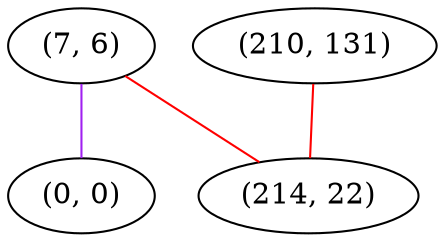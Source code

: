 graph "" {
"(7, 6)";
"(0, 0)";
"(210, 131)";
"(214, 22)";
"(7, 6)" -- "(0, 0)"  [color=purple, key=0, weight=4];
"(7, 6)" -- "(214, 22)"  [color=red, key=0, weight=1];
"(210, 131)" -- "(214, 22)"  [color=red, key=0, weight=1];
}
